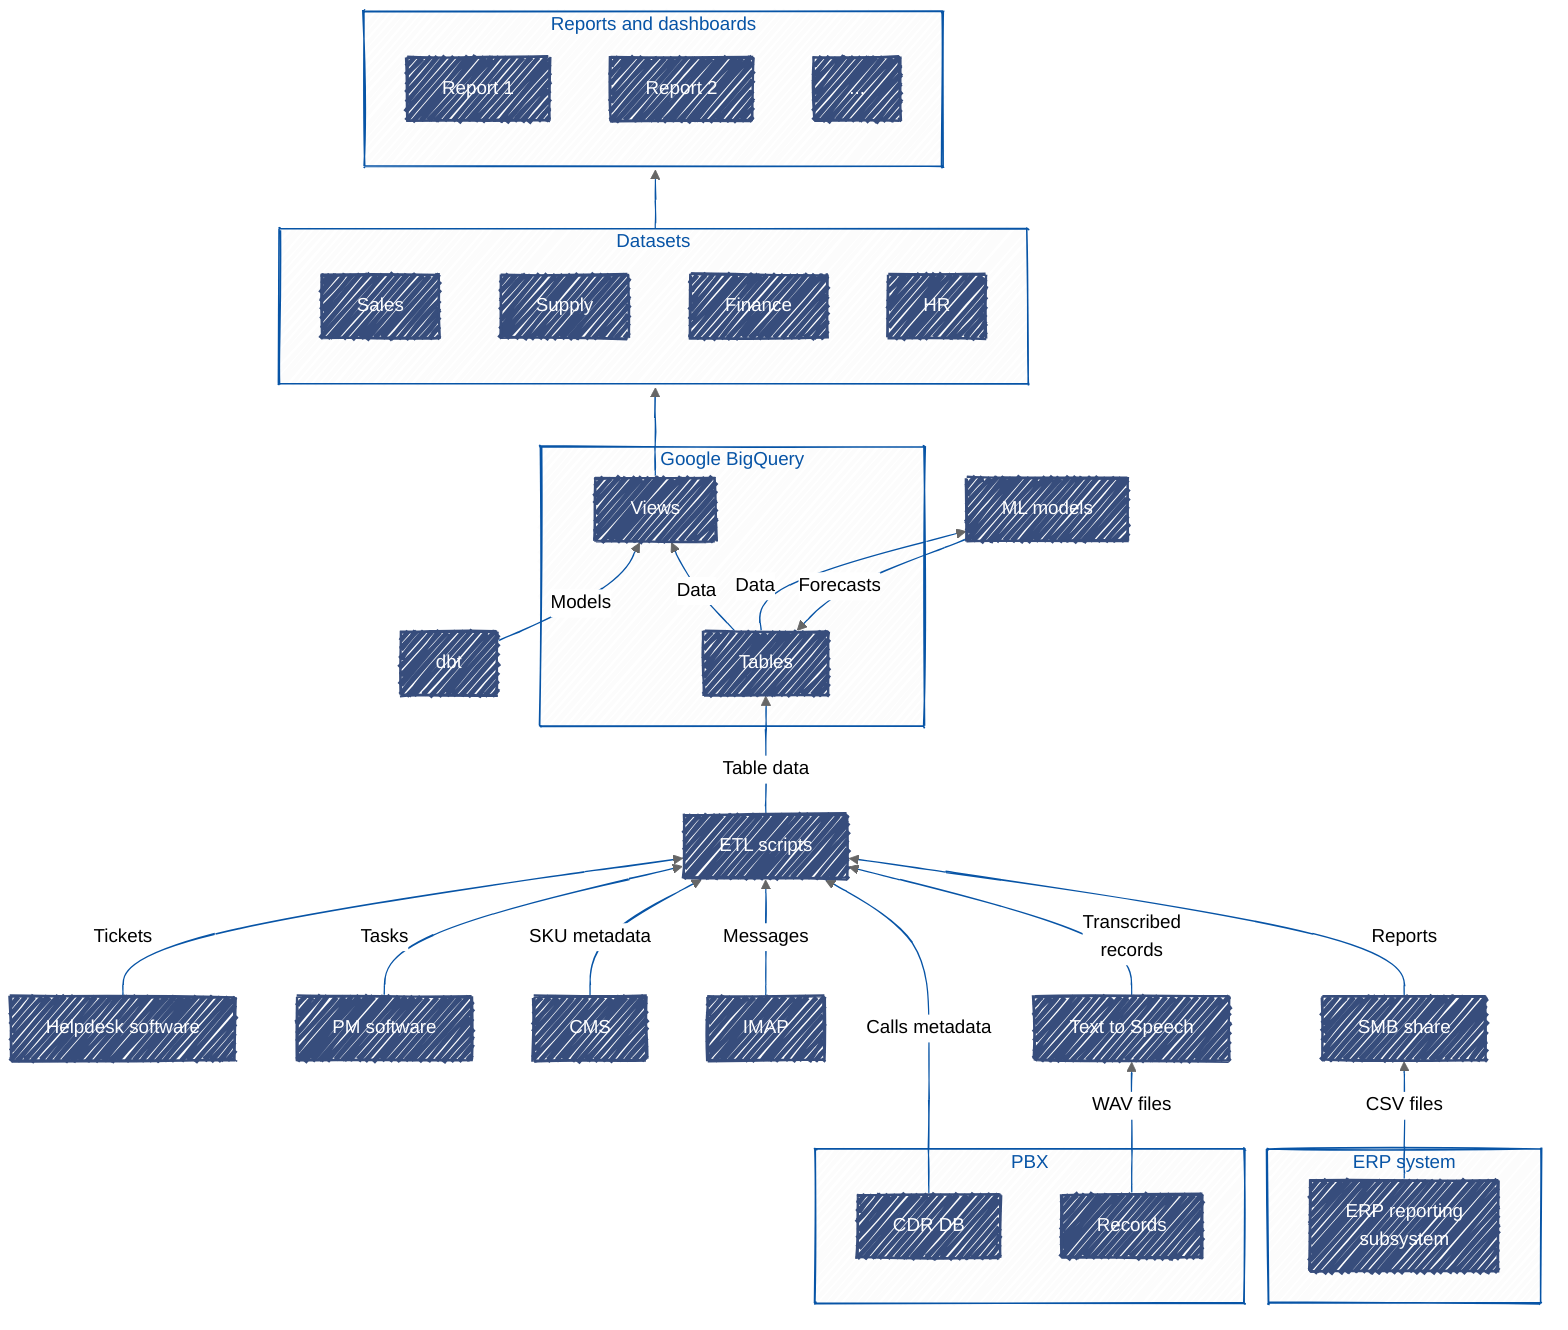 ---
config:
  look: handDrawn
  theme: neutral
---
flowchart BT
 subgraph s3["Datasets"]
        n22["Sales"]
        n23["Supply"]
        n24["Finance"]
        n25["HR"]
  end
 subgraph s4["Reports and dashboards"]
        n26["Report 1"]
        n27["Report 2"]
        n29["..."]
  end
 subgraph s5["Google BigQuery"]
        n51["Views"]
        n52["Tables"]
  end
 subgraph s7["PBX"]
        n53["Records"]
        n12["CDR DB"]
  end
 subgraph s8["ERP system"]
        n1["ERP reporting<br>subsystem"]
  end
    n51 --> s3
    s3 --> s4
    n1 -- CSV files --> n55["SMB share"]
    n6["Helpdesk software"] -- Tickets --> n11["ETL scripts"]
    n7["PM software"] -- Tasks --> n11
    n8["CMS"] -- SKU metadata --> n11
    n9["IMAP"] -- Messages --> n11
    n12 -- Calls metadata --> n11
    n11 -- Table data --> n52
    n17["dbt"] -- Models --> n51
    n52 -- Data --> n51 & n20["ML models"]
    n20 -- Forecasts --> n52
    n53 -- WAV files --> n54["Text to Speech"]
    n54 -- Transcribed<br>records --> n11
    n55 -- Reports --> n11
     n22:::Blueprint
     n23:::Blueprint
     n24:::Blueprint
     n25:::Blueprint
     n26:::Blueprint
     n27:::Blueprint
     n29:::Blueprint
     n51:::Blueprint
     n52:::Blueprint
     n53:::Blueprint
     n12:::Blueprint
     n1:::Blueprint
     n55:::Blueprint
     n6:::Blueprint
     n11:::Blueprint
     n7:::Blueprint
     n8:::Blueprint
     n9:::Blueprint
     n17:::Blueprint
     n20:::Blueprint
     n54:::Blueprint
    classDef Blueprint stroke-width:2px, stroke-dasharray:none, stroke:#374D7C, fill:0754a6, color:#ffffff, stroke-width:2px, stroke-dasharray:none, stroke:#374D7C, fill:0754a6, color:#ffffff, stroke-width:2px, stroke-dasharray:none, stroke:#374D7C, fill:0754a6, color:#ffffff
    style s3 stroke:#0754a6,color:#0754a6
    style s4 stroke:#0754a6,color:#0754a6
    style s5 stroke:#0754a6,color:#0754a6
    style s7 stroke:#0754a6,color:#0754a6
    style s8 stroke:#0754a6,color:#0754a6
    linkStyle 0 stroke:#0754a6,fill:none
    linkStyle 1 stroke:#0754a6,fill:none
    linkStyle 2 stroke:#0754a6,fill:none
    linkStyle 3 stroke:#0754a6,fill:none
    linkStyle 4 stroke:#0754a6,fill:none
    linkStyle 5 stroke:#0754a6,fill:none
    linkStyle 6 stroke:#0754a6,fill:none
    linkStyle 7 stroke:#0754a6,fill:none
    linkStyle 8 stroke:#0754a6,fill:none
    linkStyle 9 stroke:#0754a6,fill:none
    linkStyle 10 stroke:#0754a6,fill:none
    linkStyle 11 stroke:#0754a6,fill:none
    linkStyle 12 stroke:#0754a6,fill:none
    linkStyle 13 stroke:#0754a6,fill:none
    linkStyle 14 stroke:#0754a6,fill:none
    linkStyle 15 stroke:#0754a6,fill:none